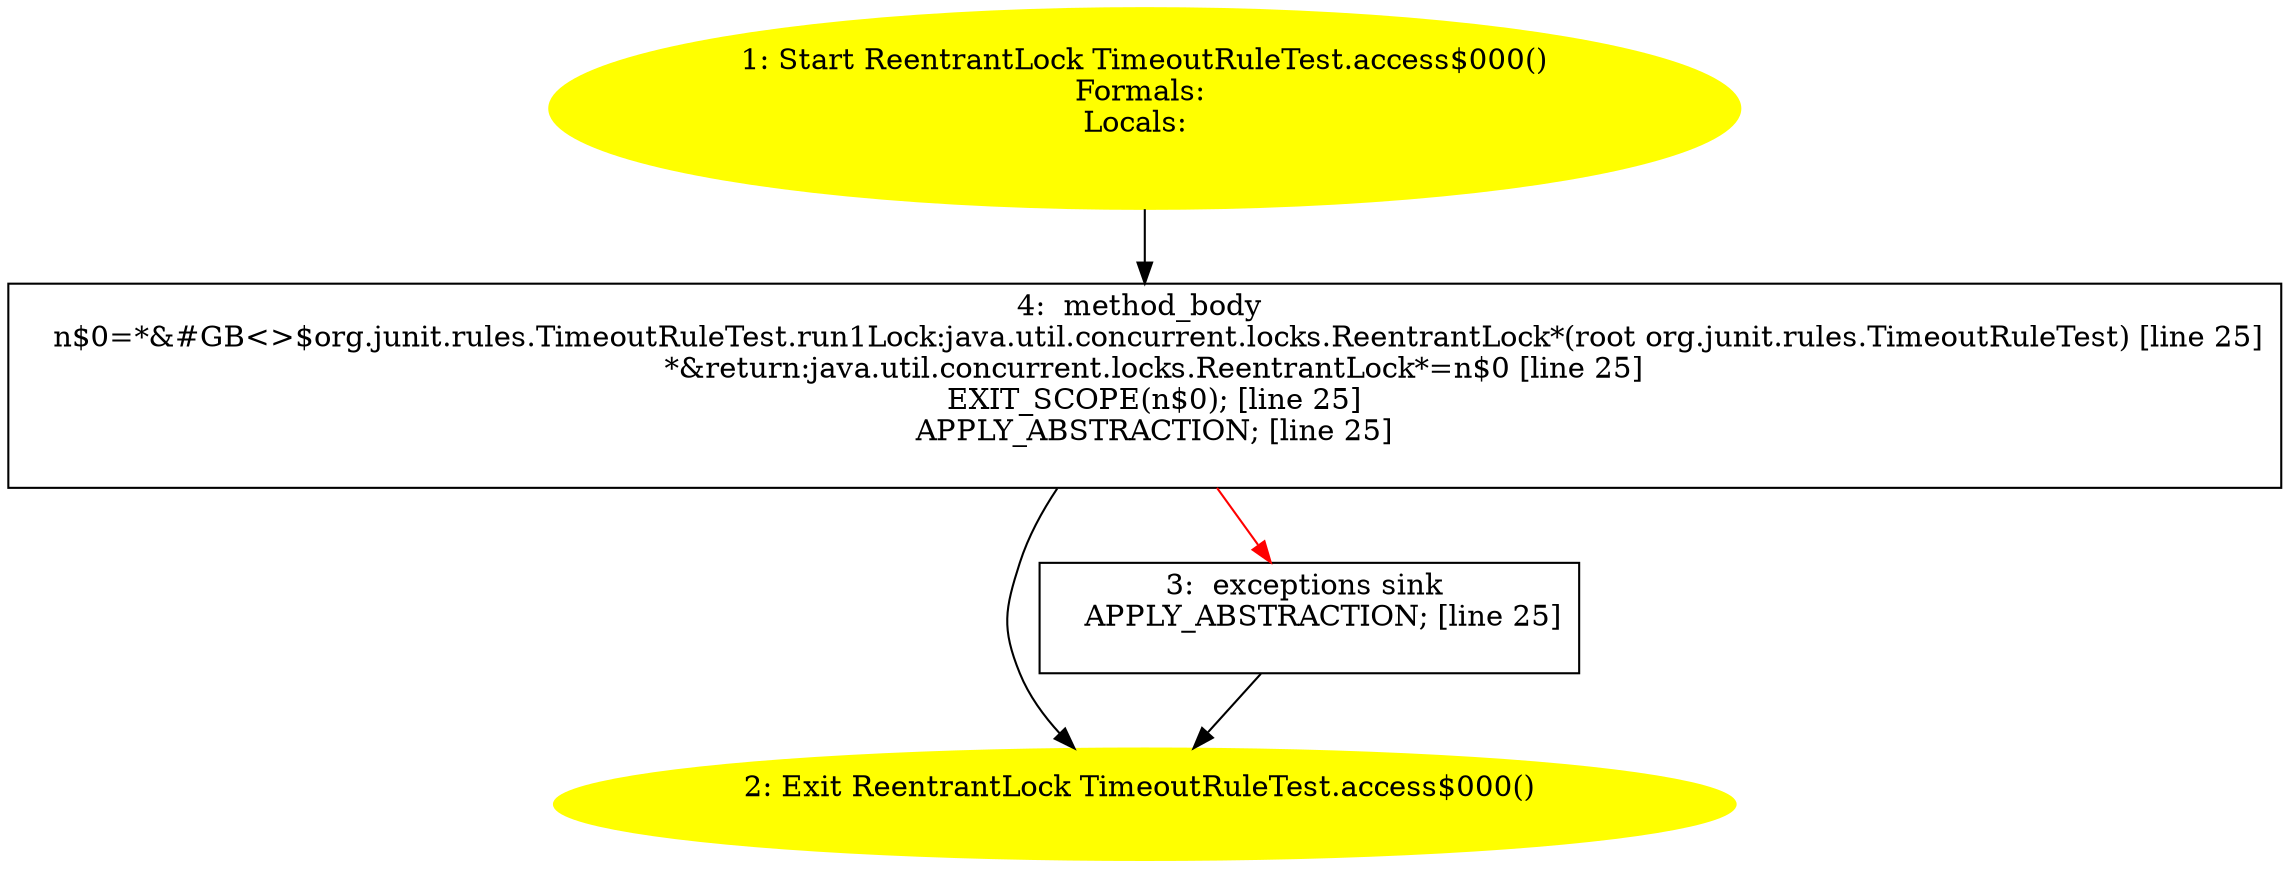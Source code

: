 /* @generated */
digraph cfg {
"org.junit.rules.TimeoutRuleTest.access$000():java.util.concurrent.locks.ReentrantLock.d124a2ba505656faf59aab3e9385824d_1" [label="1: Start ReentrantLock TimeoutRuleTest.access$000()\nFormals: \nLocals:  \n  " color=yellow style=filled]
	

	 "org.junit.rules.TimeoutRuleTest.access$000():java.util.concurrent.locks.ReentrantLock.d124a2ba505656faf59aab3e9385824d_1" -> "org.junit.rules.TimeoutRuleTest.access$000():java.util.concurrent.locks.ReentrantLock.d124a2ba505656faf59aab3e9385824d_4" ;
"org.junit.rules.TimeoutRuleTest.access$000():java.util.concurrent.locks.ReentrantLock.d124a2ba505656faf59aab3e9385824d_2" [label="2: Exit ReentrantLock TimeoutRuleTest.access$000() \n  " color=yellow style=filled]
	

"org.junit.rules.TimeoutRuleTest.access$000():java.util.concurrent.locks.ReentrantLock.d124a2ba505656faf59aab3e9385824d_3" [label="3:  exceptions sink \n   APPLY_ABSTRACTION; [line 25]\n " shape="box"]
	

	 "org.junit.rules.TimeoutRuleTest.access$000():java.util.concurrent.locks.ReentrantLock.d124a2ba505656faf59aab3e9385824d_3" -> "org.junit.rules.TimeoutRuleTest.access$000():java.util.concurrent.locks.ReentrantLock.d124a2ba505656faf59aab3e9385824d_2" ;
"org.junit.rules.TimeoutRuleTest.access$000():java.util.concurrent.locks.ReentrantLock.d124a2ba505656faf59aab3e9385824d_4" [label="4:  method_body \n   n$0=*&#GB<>$org.junit.rules.TimeoutRuleTest.run1Lock:java.util.concurrent.locks.ReentrantLock*(root org.junit.rules.TimeoutRuleTest) [line 25]\n  *&return:java.util.concurrent.locks.ReentrantLock*=n$0 [line 25]\n  EXIT_SCOPE(n$0); [line 25]\n  APPLY_ABSTRACTION; [line 25]\n " shape="box"]
	

	 "org.junit.rules.TimeoutRuleTest.access$000():java.util.concurrent.locks.ReentrantLock.d124a2ba505656faf59aab3e9385824d_4" -> "org.junit.rules.TimeoutRuleTest.access$000():java.util.concurrent.locks.ReentrantLock.d124a2ba505656faf59aab3e9385824d_2" ;
	 "org.junit.rules.TimeoutRuleTest.access$000():java.util.concurrent.locks.ReentrantLock.d124a2ba505656faf59aab3e9385824d_4" -> "org.junit.rules.TimeoutRuleTest.access$000():java.util.concurrent.locks.ReentrantLock.d124a2ba505656faf59aab3e9385824d_3" [color="red" ];
}
